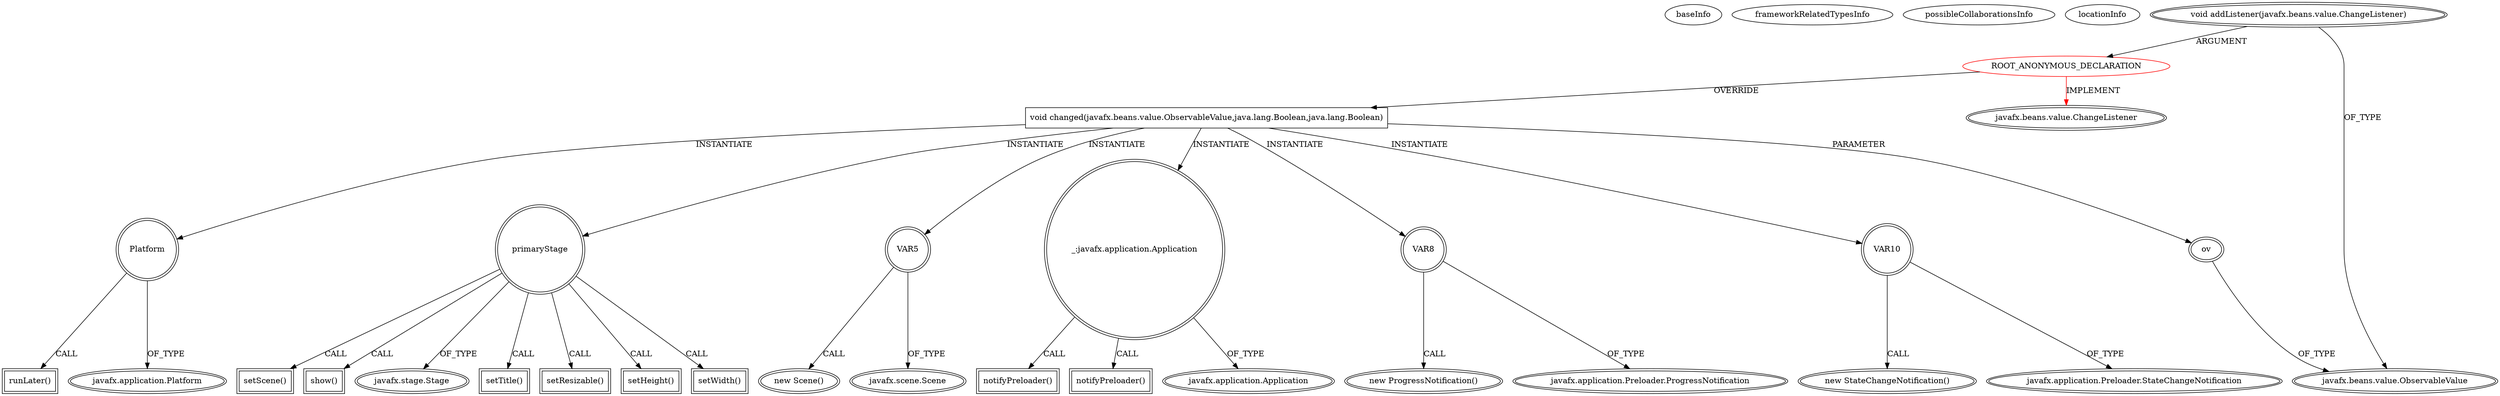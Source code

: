 digraph {
baseInfo[graphId=264,category="extension_graph",isAnonymous=true,possibleRelation=false]
frameworkRelatedTypesInfo[0="javafx.beans.value.ChangeListener"]
possibleCollaborationsInfo[]
locationInfo[projectName="DC37-Super-Mario-Paint",filePath="/DC37-Super-Mario-Paint/Super-Mario-Paint-master/src/smp/SuperMarioPaint.java",contextSignature="void start(javafx.stage.Stage)",graphId="264"]
0[label="ROOT_ANONYMOUS_DECLARATION",vertexType="ROOT_ANONYMOUS_DECLARATION",isFrameworkType=false,color=red]
1[label="javafx.beans.value.ChangeListener",vertexType="FRAMEWORK_INTERFACE_TYPE",isFrameworkType=true,peripheries=2]
2[label="void addListener(javafx.beans.value.ChangeListener)",vertexType="OUTSIDE_CALL",isFrameworkType=true,peripheries=2]
3[label="javafx.beans.value.ObservableValue",vertexType="FRAMEWORK_INTERFACE_TYPE",isFrameworkType=true,peripheries=2]
4[label="void changed(javafx.beans.value.ObservableValue,java.lang.Boolean,java.lang.Boolean)",vertexType="OVERRIDING_METHOD_DECLARATION",isFrameworkType=false,shape=box]
5[label="ov",vertexType="PARAMETER_DECLARATION",isFrameworkType=true,peripheries=2]
7[label="Platform",vertexType="VARIABLE_EXPRESION",isFrameworkType=true,peripheries=2,shape=circle]
9[label="javafx.application.Platform",vertexType="FRAMEWORK_CLASS_TYPE",isFrameworkType=true,peripheries=2]
8[label="runLater()",vertexType="INSIDE_CALL",isFrameworkType=true,peripheries=2,shape=box]
10[label="primaryStage",vertexType="VARIABLE_EXPRESION",isFrameworkType=true,peripheries=2,shape=circle]
12[label="javafx.stage.Stage",vertexType="FRAMEWORK_CLASS_TYPE",isFrameworkType=true,peripheries=2]
11[label="setTitle()",vertexType="INSIDE_CALL",isFrameworkType=true,peripheries=2,shape=box]
14[label="setResizable()",vertexType="INSIDE_CALL",isFrameworkType=true,peripheries=2,shape=box]
16[label="setHeight()",vertexType="INSIDE_CALL",isFrameworkType=true,peripheries=2,shape=box]
18[label="setWidth()",vertexType="INSIDE_CALL",isFrameworkType=true,peripheries=2,shape=box]
20[label="VAR5",vertexType="VARIABLE_EXPRESION",isFrameworkType=true,peripheries=2,shape=circle]
21[label="javafx.scene.Scene",vertexType="FRAMEWORK_CLASS_TYPE",isFrameworkType=true,peripheries=2]
19[label="new Scene()",vertexType="CONSTRUCTOR_CALL",isFrameworkType=true,peripheries=2]
23[label="setScene()",vertexType="INSIDE_CALL",isFrameworkType=true,peripheries=2,shape=box]
24[label="_:javafx.application.Application",vertexType="VARIABLE_EXPRESION",isFrameworkType=true,peripheries=2,shape=circle]
26[label="javafx.application.Application",vertexType="FRAMEWORK_CLASS_TYPE",isFrameworkType=true,peripheries=2]
25[label="notifyPreloader()",vertexType="INSIDE_CALL",isFrameworkType=true,peripheries=2,shape=box]
28[label="VAR8",vertexType="VARIABLE_EXPRESION",isFrameworkType=true,peripheries=2,shape=circle]
29[label="javafx.application.Preloader.ProgressNotification",vertexType="FRAMEWORK_CLASS_TYPE",isFrameworkType=true,peripheries=2]
27[label="new ProgressNotification()",vertexType="CONSTRUCTOR_CALL",isFrameworkType=true,peripheries=2]
31[label="notifyPreloader()",vertexType="INSIDE_CALL",isFrameworkType=true,peripheries=2,shape=box]
33[label="VAR10",vertexType="VARIABLE_EXPRESION",isFrameworkType=true,peripheries=2,shape=circle]
34[label="javafx.application.Preloader.StateChangeNotification",vertexType="FRAMEWORK_CLASS_TYPE",isFrameworkType=true,peripheries=2]
32[label="new StateChangeNotification()",vertexType="CONSTRUCTOR_CALL",isFrameworkType=true,peripheries=2]
36[label="show()",vertexType="INSIDE_CALL",isFrameworkType=true,peripheries=2,shape=box]
0->1[label="IMPLEMENT",color=red]
2->0[label="ARGUMENT"]
2->3[label="OF_TYPE"]
0->4[label="OVERRIDE"]
5->3[label="OF_TYPE"]
4->5[label="PARAMETER"]
4->7[label="INSTANTIATE"]
7->9[label="OF_TYPE"]
7->8[label="CALL"]
4->10[label="INSTANTIATE"]
10->12[label="OF_TYPE"]
10->11[label="CALL"]
10->14[label="CALL"]
10->16[label="CALL"]
10->18[label="CALL"]
4->20[label="INSTANTIATE"]
20->21[label="OF_TYPE"]
20->19[label="CALL"]
10->23[label="CALL"]
4->24[label="INSTANTIATE"]
24->26[label="OF_TYPE"]
24->25[label="CALL"]
4->28[label="INSTANTIATE"]
28->29[label="OF_TYPE"]
28->27[label="CALL"]
24->31[label="CALL"]
4->33[label="INSTANTIATE"]
33->34[label="OF_TYPE"]
33->32[label="CALL"]
10->36[label="CALL"]
}
